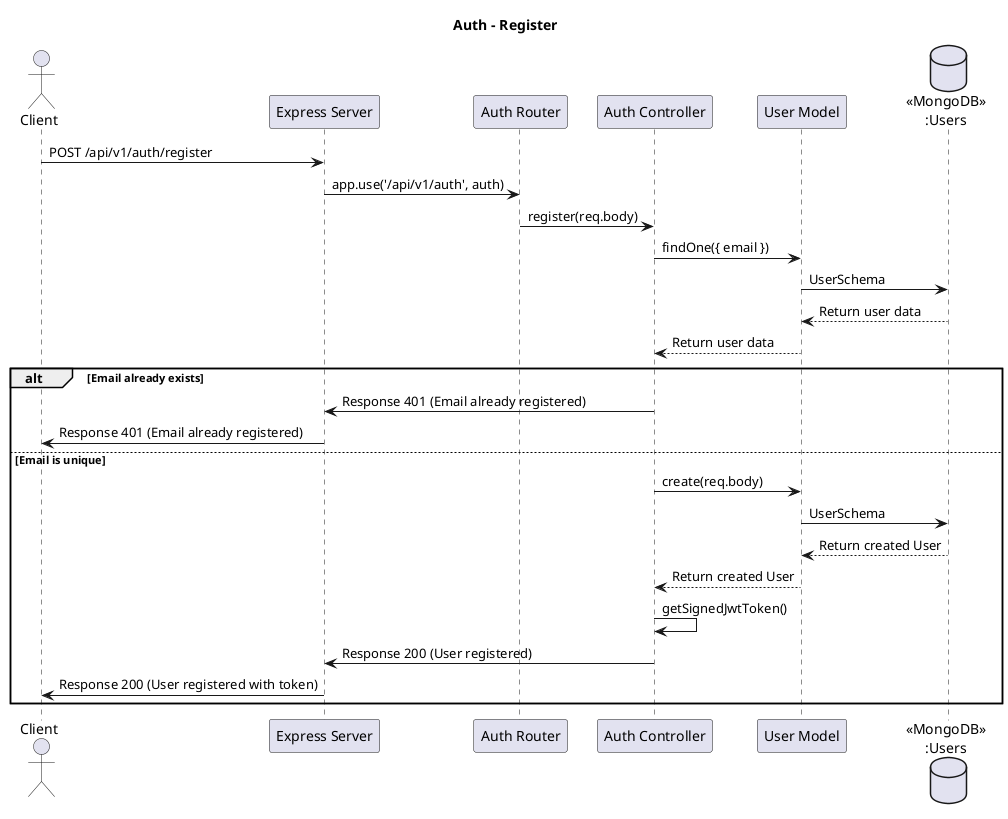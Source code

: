 @startuml
title Auth - Register

actor Client as Client
participant "Express Server" as Server
participant "Auth Router" as Router
participant "Auth Controller" as Controller
participant "User Model" as UserModel
database "«MongoDB»\n:Users" as UserDatabase

Client -> Server: POST /api/v1/auth/register
Server -> Router: app.use('/api/v1/auth', auth)
Router -> Controller: register(req.body)
Controller -> UserModel: findOne({ email })
UserModel -> UserDatabase: UserSchema
UserDatabase --> UserModel: Return user data
UserModel --> Controller: Return user data
alt Email already exists
    Controller -> Server: Response 401 (Email already registered)
    Server -> Client: Response 401 (Email already registered)
else Email is unique
    Controller -> UserModel: create(req.body)
    UserModel -> UserDatabase: UserSchema
    UserDatabase --> UserModel: Return created User
    UserModel --> Controller: Return created User
    Controller -> Controller: getSignedJwtToken()
    Controller -> Server: Response 200 (User registered)
    Server -> Client: Response 200 (User registered with token)
end
@enduml
